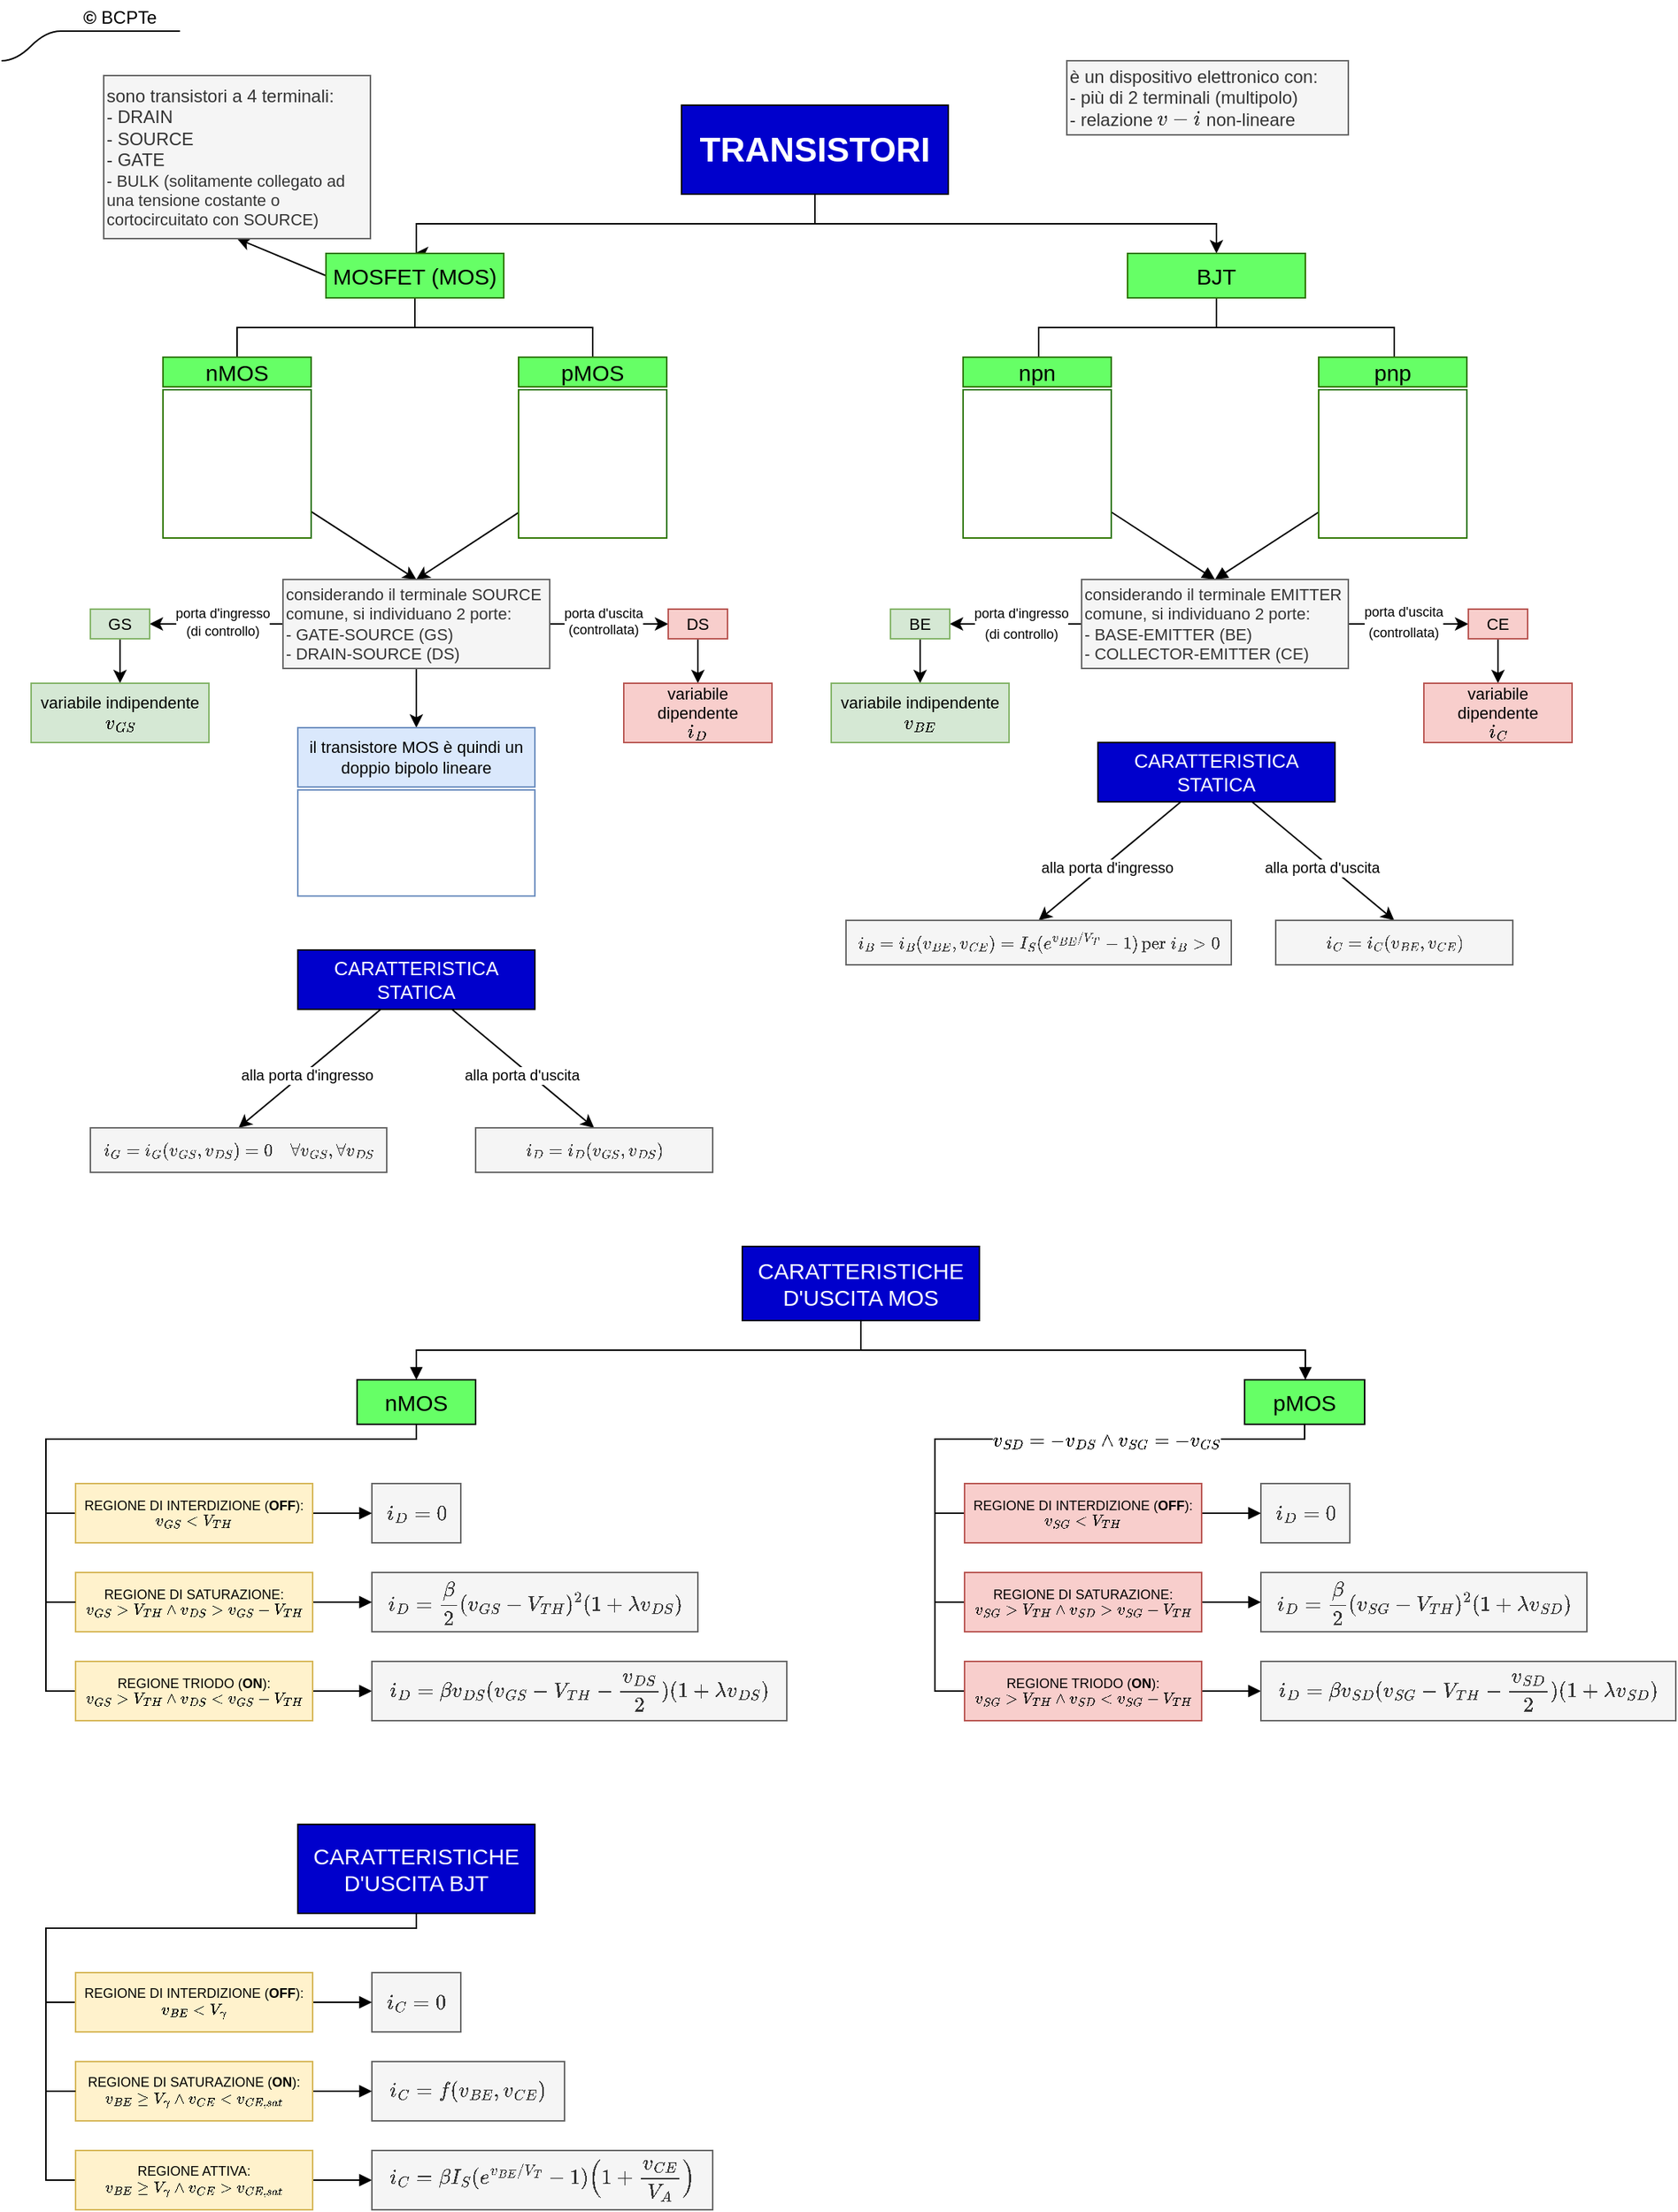 <mxfile version="19.0.0" type="github">
  <diagram id="slHnJ4RoC0adQhZjdGyo" name="Pagina-1">
    <mxGraphModel dx="4023" dy="2303" grid="1" gridSize="10" guides="1" tooltips="1" connect="1" arrows="1" fold="1" page="1" pageScale="1" pageWidth="1169" pageHeight="827" math="1" shadow="0">
      <root>
        <mxCell id="0" />
        <mxCell id="1" parent="0" />
        <mxCell id="GKCKslpy26udIbWONHnp-12" style="edgeStyle=orthogonalEdgeStyle;rounded=0;orthogonalLoop=1;jettySize=auto;html=1;entryX=0.5;entryY=0;entryDx=0;entryDy=0;fontSize=15;fontColor=#000000;" parent="1" source="GKCKslpy26udIbWONHnp-1" target="GKCKslpy26udIbWONHnp-9" edge="1">
          <mxGeometry relative="1" as="geometry">
            <Array as="points">
              <mxPoint x="549" y="150" />
              <mxPoint x="280" y="150" />
              <mxPoint x="280" y="170" />
            </Array>
          </mxGeometry>
        </mxCell>
        <mxCell id="GKCKslpy26udIbWONHnp-13" style="edgeStyle=orthogonalEdgeStyle;rounded=0;orthogonalLoop=1;jettySize=auto;html=1;entryX=0.5;entryY=0;entryDx=0;entryDy=0;fontSize=15;fontColor=#000000;" parent="1" source="GKCKslpy26udIbWONHnp-1" target="GKCKslpy26udIbWONHnp-10" edge="1">
          <mxGeometry relative="1" as="geometry">
            <Array as="points">
              <mxPoint x="549" y="150" />
              <mxPoint x="820" y="150" />
            </Array>
          </mxGeometry>
        </mxCell>
        <mxCell id="GKCKslpy26udIbWONHnp-1" value="&lt;b&gt;TRANSISTORI&lt;/b&gt;" style="whiteSpace=wrap;html=1;fontSize=23;fillColor=#0000CC;fontColor=#FFFFFF;" parent="1" vertex="1">
          <mxGeometry x="459" y="70" width="180" height="60" as="geometry" />
        </mxCell>
        <mxCell id="GKCKslpy26udIbWONHnp-4" value="&lt;b&gt;&lt;span class=&quot;mw-redirect&quot;&gt;©&lt;/span&gt;&lt;/b&gt; BCPTe" style="whiteSpace=wrap;html=1;shape=partialRectangle;top=0;left=0;bottom=1;right=0;points=[[0,1],[1,1]];fillColor=none;align=center;verticalAlign=bottom;routingCenterY=0.5;snapToPoint=1;recursiveResize=0;autosize=1;treeFolding=1;treeMoving=1;newEdgeStyle={&quot;edgeStyle&quot;:&quot;entityRelationEdgeStyle&quot;,&quot;startArrow&quot;:&quot;none&quot;,&quot;endArrow&quot;:&quot;none&quot;,&quot;segment&quot;:10,&quot;curved&quot;:1};" parent="1" vertex="1">
          <mxGeometry x="40" width="80" height="20" as="geometry" />
        </mxCell>
        <mxCell id="GKCKslpy26udIbWONHnp-5" value="" style="edgeStyle=entityRelationEdgeStyle;startArrow=none;endArrow=none;segment=10;curved=1;rounded=0;" parent="1" target="GKCKslpy26udIbWONHnp-4" edge="1">
          <mxGeometry relative="1" as="geometry">
            <mxPoint y="40" as="sourcePoint" />
          </mxGeometry>
        </mxCell>
        <mxCell id="GKCKslpy26udIbWONHnp-6" value="&lt;div style=&quot;&quot; align=&quot;left&quot;&gt;&lt;font style=&quot;font-size: 12px;&quot;&gt;è un dispositivo elettronico con:&lt;br&gt;&lt;/font&gt;&lt;/div&gt;&lt;font style=&quot;font-size: 12px;&quot;&gt;- più di 2 terminali (multipolo)&lt;br&gt;- relazione \(v-i\) non-lineare&lt;/font&gt;" style="whiteSpace=wrap;html=1;strokeColor=#666666;fillColor=#f5f5f5;align=left;fontColor=#333333;" parent="1" vertex="1">
          <mxGeometry x="719" y="40" width="190" height="50" as="geometry" />
        </mxCell>
        <mxCell id="GKCKslpy26udIbWONHnp-16" style="edgeStyle=orthogonalEdgeStyle;rounded=0;orthogonalLoop=1;jettySize=auto;html=1;entryX=0.5;entryY=0;entryDx=0;entryDy=0;fontSize=15;fontColor=#000000;endArrow=none;endFill=0;" parent="1" source="GKCKslpy26udIbWONHnp-9" target="GKCKslpy26udIbWONHnp-14" edge="1">
          <mxGeometry relative="1" as="geometry">
            <Array as="points">
              <mxPoint x="279" y="220" />
              <mxPoint x="159" y="220" />
            </Array>
          </mxGeometry>
        </mxCell>
        <mxCell id="GKCKslpy26udIbWONHnp-17" style="edgeStyle=orthogonalEdgeStyle;rounded=0;orthogonalLoop=1;jettySize=auto;html=1;entryX=0.5;entryY=0;entryDx=0;entryDy=0;fontSize=15;fontColor=#000000;endArrow=none;endFill=0;" parent="1" source="GKCKslpy26udIbWONHnp-9" target="GKCKslpy26udIbWONHnp-15" edge="1">
          <mxGeometry relative="1" as="geometry">
            <Array as="points">
              <mxPoint x="279" y="220" />
              <mxPoint x="399" y="220" />
            </Array>
          </mxGeometry>
        </mxCell>
        <mxCell id="Byet9GKhUcZKY6ZSXrdh-2" style="rounded=0;orthogonalLoop=1;jettySize=auto;html=1;entryX=0.5;entryY=1;entryDx=0;entryDy=0;exitX=0;exitY=0.5;exitDx=0;exitDy=0;" parent="1" source="GKCKslpy26udIbWONHnp-9" target="Byet9GKhUcZKY6ZSXrdh-1" edge="1">
          <mxGeometry relative="1" as="geometry" />
        </mxCell>
        <mxCell id="GKCKslpy26udIbWONHnp-9" value="&lt;font style=&quot;font-size: 15px;&quot;&gt;MOSFET (MOS)&lt;br style=&quot;font-size: 15px;&quot;&gt;&lt;/font&gt;" style="whiteSpace=wrap;html=1;fontSize=15;fontColor=#000000;fillColor=#66FF66;strokeColor=#2D7600;verticalAlign=middle;align=center;" parent="1" vertex="1">
          <mxGeometry x="219" y="170" width="120" height="30" as="geometry" />
        </mxCell>
        <mxCell id="X2BhTEOmSYzgq8DDmFFD-74" style="edgeStyle=orthogonalEdgeStyle;rounded=0;orthogonalLoop=1;jettySize=auto;html=1;entryX=0.5;entryY=0;entryDx=0;entryDy=0;fontSize=11;fontColor=#000000;endArrow=none;endFill=0;" edge="1" parent="1" source="GKCKslpy26udIbWONHnp-10" target="X2BhTEOmSYzgq8DDmFFD-69">
          <mxGeometry relative="1" as="geometry">
            <Array as="points">
              <mxPoint x="820" y="220" />
              <mxPoint x="700" y="220" />
              <mxPoint x="700" y="240" />
            </Array>
          </mxGeometry>
        </mxCell>
        <mxCell id="X2BhTEOmSYzgq8DDmFFD-75" style="edgeStyle=orthogonalEdgeStyle;rounded=0;orthogonalLoop=1;jettySize=auto;html=1;entryX=0.5;entryY=0;entryDx=0;entryDy=0;fontSize=11;fontColor=#000000;endArrow=none;endFill=0;" edge="1" parent="1" source="GKCKslpy26udIbWONHnp-10" target="X2BhTEOmSYzgq8DDmFFD-70">
          <mxGeometry relative="1" as="geometry">
            <Array as="points">
              <mxPoint x="820" y="220" />
              <mxPoint x="940" y="220" />
              <mxPoint x="940" y="240" />
            </Array>
          </mxGeometry>
        </mxCell>
        <mxCell id="GKCKslpy26udIbWONHnp-10" value="BJT" style="whiteSpace=wrap;html=1;fontSize=15;fontColor=#000000;fillColor=#66FF66;strokeColor=#2D7600;" parent="1" vertex="1">
          <mxGeometry x="760" y="170" width="120" height="30" as="geometry" />
        </mxCell>
        <mxCell id="GKCKslpy26udIbWONHnp-14" value="nMOS" style="whiteSpace=wrap;html=1;fontSize=15;fontColor=#000000;strokeColor=#2D7600;fillColor=#66FF66;" parent="1" vertex="1">
          <mxGeometry x="109" y="240" width="100" height="20" as="geometry" />
        </mxCell>
        <mxCell id="GKCKslpy26udIbWONHnp-15" value="&lt;div&gt;pMOS&lt;/div&gt;" style="whiteSpace=wrap;html=1;fontSize=15;fontColor=#000000;strokeColor=#2D7600;fillColor=#66FF66;" parent="1" vertex="1">
          <mxGeometry x="349" y="240" width="100" height="20" as="geometry" />
        </mxCell>
        <mxCell id="Byet9GKhUcZKY6ZSXrdh-12" style="edgeStyle=none;rounded=0;orthogonalLoop=1;jettySize=auto;html=1;fontSize=11;entryX=0.5;entryY=0;entryDx=0;entryDy=0;" parent="1" source="xVxi0OHTIi938xalqr-v-1" target="Byet9GKhUcZKY6ZSXrdh-6" edge="1">
          <mxGeometry relative="1" as="geometry">
            <mxPoint x="280" y="430" as="targetPoint" />
          </mxGeometry>
        </mxCell>
        <mxCell id="xVxi0OHTIi938xalqr-v-1" value="" style="shape=image;verticalLabelPosition=bottom;labelBackgroundColor=default;verticalAlign=middle;aspect=fixed;imageAspect=0;image=https://raw.githubusercontent.com/BCPTe/SETM/main/images/05/pmos_simbolo.png;imageBorder=#2D7600;perimeterSpacing=0;" parent="1" vertex="1">
          <mxGeometry x="349" y="262" width="100" height="100" as="geometry" />
        </mxCell>
        <mxCell id="Byet9GKhUcZKY6ZSXrdh-11" style="edgeStyle=none;rounded=0;orthogonalLoop=1;jettySize=auto;html=1;entryX=0.5;entryY=0;entryDx=0;entryDy=0;fontSize=11;" parent="1" source="DFONRw64RP-OTkSRBfMr-1" target="Byet9GKhUcZKY6ZSXrdh-6" edge="1">
          <mxGeometry relative="1" as="geometry" />
        </mxCell>
        <mxCell id="DFONRw64RP-OTkSRBfMr-1" value="" style="shape=image;verticalLabelPosition=bottom;labelBackgroundColor=default;verticalAlign=top;aspect=fixed;imageAspect=0;image=https://raw.githubusercontent.com/BCPTe/SETM/main/images/05/nmos_simbolo.png;imageBorder=#2D7600;" parent="1" vertex="1">
          <mxGeometry x="109" y="262" width="100" height="100" as="geometry" />
        </mxCell>
        <mxCell id="Byet9GKhUcZKY6ZSXrdh-1" value="&lt;div&gt;sono transistori a 4 terminali:&lt;/div&gt;&lt;div&gt;- DRAIN&lt;/div&gt;&lt;div&gt;- SOURCE&lt;/div&gt;&lt;div&gt;- GATE&lt;/div&gt;&lt;div style=&quot;font-size: 11px;&quot;&gt;- BULK &lt;font style=&quot;font-size: 11px;&quot;&gt;(solitamente collegato ad una tensione costante o cortocircuitato con SOURCE)&lt;/font&gt;&lt;br&gt;&lt;/div&gt;" style="whiteSpace=wrap;html=1;align=left;fillColor=#f5f5f5;fontColor=#333333;strokeColor=#666666;" parent="1" vertex="1">
          <mxGeometry x="69" y="50" width="180" height="110" as="geometry" />
        </mxCell>
        <mxCell id="Byet9GKhUcZKY6ZSXrdh-14" value="" style="edgeStyle=none;rounded=0;orthogonalLoop=1;jettySize=auto;html=1;fontSize=11;" parent="1" source="Byet9GKhUcZKY6ZSXrdh-6" target="Byet9GKhUcZKY6ZSXrdh-13" edge="1">
          <mxGeometry relative="1" as="geometry" />
        </mxCell>
        <mxCell id="Byet9GKhUcZKY6ZSXrdh-17" value="" style="edgeStyle=none;rounded=0;orthogonalLoop=1;jettySize=auto;html=1;fontSize=11;" parent="1" source="Byet9GKhUcZKY6ZSXrdh-6" target="Byet9GKhUcZKY6ZSXrdh-16" edge="1">
          <mxGeometry relative="1" as="geometry" />
        </mxCell>
        <mxCell id="Byet9GKhUcZKY6ZSXrdh-18" value="&lt;div&gt;&lt;font style=&quot;font-size: 9px;&quot;&gt;porta d&#39;ingresso&lt;/font&gt;&lt;/div&gt;&lt;div&gt;&lt;font style=&quot;font-size: 9px;&quot;&gt;(di controllo)&lt;/font&gt;&lt;/div&gt;" style="edgeLabel;html=1;align=center;verticalAlign=middle;resizable=0;points=[];fontSize=10;" parent="Byet9GKhUcZKY6ZSXrdh-17" vertex="1" connectable="0">
          <mxGeometry x="0.238" y="-1" relative="1" as="geometry">
            <mxPoint x="14" y="-1" as="offset" />
          </mxGeometry>
        </mxCell>
        <mxCell id="Byet9GKhUcZKY6ZSXrdh-22" value="" style="edgeStyle=none;rounded=0;orthogonalLoop=1;jettySize=auto;html=1;fontSize=9;" parent="1" source="Byet9GKhUcZKY6ZSXrdh-6" target="Byet9GKhUcZKY6ZSXrdh-21" edge="1">
          <mxGeometry relative="1" as="geometry" />
        </mxCell>
        <mxCell id="Byet9GKhUcZKY6ZSXrdh-23" value="&lt;div&gt;porta d&#39;uscita&lt;/div&gt;&lt;div&gt;(controllata)&lt;/div&gt;" style="edgeLabel;html=1;align=center;verticalAlign=middle;resizable=0;points=[];fontSize=9;" parent="Byet9GKhUcZKY6ZSXrdh-22" vertex="1" connectable="0">
          <mxGeometry x="-0.531" y="-2" relative="1" as="geometry">
            <mxPoint x="17" y="-4" as="offset" />
          </mxGeometry>
        </mxCell>
        <mxCell id="Byet9GKhUcZKY6ZSXrdh-6" value="&lt;div align=&quot;left&quot;&gt;considerando il terminale SOURCE comune, si individuano 2 porte:&lt;/div&gt;&lt;div align=&quot;left&quot;&gt;- GATE-SOURCE (GS)&lt;/div&gt;&lt;div align=&quot;left&quot;&gt;- DRAIN-SOURCE (DS)&lt;br&gt;&lt;/div&gt;" style="whiteSpace=wrap;html=1;fontSize=11;align=left;fillColor=#f5f5f5;fontColor=#333333;strokeColor=#666666;" parent="1" vertex="1">
          <mxGeometry x="190" y="390" width="180" height="60" as="geometry" />
        </mxCell>
        <mxCell id="Byet9GKhUcZKY6ZSXrdh-13" value="&lt;div align=&quot;center&quot;&gt;il transistore MOS è quindi un doppio bipolo lineare&lt;/div&gt;" style="whiteSpace=wrap;html=1;fontSize=11;align=center;fillColor=#dae8fc;strokeColor=#6c8ebf;" parent="1" vertex="1">
          <mxGeometry x="200" y="490" width="160" height="40" as="geometry" />
        </mxCell>
        <mxCell id="Byet9GKhUcZKY6ZSXrdh-15" value="" style="shape=image;verticalLabelPosition=bottom;labelBackgroundColor=default;verticalAlign=top;aspect=fixed;imageAspect=0;image=https://raw.githubusercontent.com/BCPTe/SETM/main/images/05/mos_doppiobipolo.png;imageBorder=#6C8EBF;" parent="1" vertex="1">
          <mxGeometry x="200" y="532" width="160" height="71.6" as="geometry" />
        </mxCell>
        <mxCell id="Byet9GKhUcZKY6ZSXrdh-25" value="" style="edgeStyle=none;rounded=0;orthogonalLoop=1;jettySize=auto;html=1;fontSize=9;" parent="1" source="Byet9GKhUcZKY6ZSXrdh-16" edge="1">
          <mxGeometry relative="1" as="geometry">
            <mxPoint x="80" y="460" as="targetPoint" />
          </mxGeometry>
        </mxCell>
        <mxCell id="Byet9GKhUcZKY6ZSXrdh-16" value="&lt;div align=&quot;center&quot;&gt;GS&lt;/div&gt;" style="whiteSpace=wrap;html=1;fontSize=11;align=center;fillColor=#d5e8d4;strokeColor=#82b366;" parent="1" vertex="1">
          <mxGeometry x="60" y="410" width="40" height="20" as="geometry" />
        </mxCell>
        <mxCell id="Byet9GKhUcZKY6ZSXrdh-27" value="" style="edgeStyle=none;rounded=0;orthogonalLoop=1;jettySize=auto;html=1;fontSize=9;exitX=0.5;exitY=1;exitDx=0;exitDy=0;entryX=0.5;entryY=0;entryDx=0;entryDy=0;" parent="1" source="Byet9GKhUcZKY6ZSXrdh-21" target="Byet9GKhUcZKY6ZSXrdh-26" edge="1">
          <mxGeometry relative="1" as="geometry">
            <mxPoint x="488.66" y="430" as="sourcePoint" />
            <mxPoint x="488.66" y="460" as="targetPoint" />
          </mxGeometry>
        </mxCell>
        <mxCell id="Byet9GKhUcZKY6ZSXrdh-21" value="&lt;div align=&quot;center&quot;&gt;DS&lt;/div&gt;" style="whiteSpace=wrap;html=1;fontSize=11;align=center;fillColor=#f8cecc;strokeColor=#b85450;" parent="1" vertex="1">
          <mxGeometry x="450" y="410" width="40" height="20" as="geometry" />
        </mxCell>
        <mxCell id="Byet9GKhUcZKY6ZSXrdh-24" value="&lt;div&gt;variabile indipendente&lt;/div&gt;&lt;div&gt;\(v_{GS}\)&lt;br&gt;&lt;/div&gt;" style="whiteSpace=wrap;html=1;fontSize=11;fillColor=#d5e8d4;strokeColor=#82b366;" parent="1" vertex="1">
          <mxGeometry x="20" y="460" width="120" height="40" as="geometry" />
        </mxCell>
        <mxCell id="Byet9GKhUcZKY6ZSXrdh-26" value="&lt;div&gt;variabile dipendente&lt;/div&gt;&lt;div&gt;\(i_D\)&lt;br&gt;&lt;/div&gt;" style="whiteSpace=wrap;html=1;fontSize=11;fillColor=#f8cecc;strokeColor=#b85450;" parent="1" vertex="1">
          <mxGeometry x="420" y="460" width="100" height="40" as="geometry" />
        </mxCell>
        <mxCell id="Byet9GKhUcZKY6ZSXrdh-38" style="edgeStyle=none;rounded=0;orthogonalLoop=1;jettySize=auto;html=1;entryX=0.5;entryY=0;entryDx=0;entryDy=0;fontSize=10;" parent="1" source="Byet9GKhUcZKY6ZSXrdh-33" target="Byet9GKhUcZKY6ZSXrdh-36" edge="1">
          <mxGeometry relative="1" as="geometry" />
        </mxCell>
        <mxCell id="Byet9GKhUcZKY6ZSXrdh-39" value="alla porta d&#39;ingresso" style="edgeLabel;html=1;align=center;verticalAlign=middle;resizable=0;points=[];fontSize=10;" parent="Byet9GKhUcZKY6ZSXrdh-38" vertex="1" connectable="0">
          <mxGeometry x="0.23" y="2" relative="1" as="geometry">
            <mxPoint x="8" y="-7" as="offset" />
          </mxGeometry>
        </mxCell>
        <mxCell id="Byet9GKhUcZKY6ZSXrdh-42" style="edgeStyle=none;rounded=0;orthogonalLoop=1;jettySize=auto;html=1;entryX=0.5;entryY=0;entryDx=0;entryDy=0;fontSize=10;" parent="1" source="Byet9GKhUcZKY6ZSXrdh-33" target="Byet9GKhUcZKY6ZSXrdh-37" edge="1">
          <mxGeometry relative="1" as="geometry" />
        </mxCell>
        <mxCell id="Byet9GKhUcZKY6ZSXrdh-43" value="alla porta d&#39;uscita" style="edgeLabel;html=1;align=center;verticalAlign=middle;resizable=0;points=[];fontSize=10;" parent="Byet9GKhUcZKY6ZSXrdh-42" vertex="1" connectable="0">
          <mxGeometry x="-0.073" y="-1" relative="1" as="geometry">
            <mxPoint x="3" y="6" as="offset" />
          </mxGeometry>
        </mxCell>
        <mxCell id="Byet9GKhUcZKY6ZSXrdh-33" value="&lt;div style=&quot;font-size: 13px;&quot;&gt;&lt;font style=&quot;font-size: 13px;&quot;&gt;CARATTERISTICA STATICA&lt;br&gt;&lt;/font&gt;&lt;/div&gt;" style="whiteSpace=wrap;html=1;fontSize=23;fillColor=#0000CC;fontColor=#FFFFFF;" parent="1" vertex="1">
          <mxGeometry x="200" y="640" width="160" height="40" as="geometry" />
        </mxCell>
        <mxCell id="Byet9GKhUcZKY6ZSXrdh-36" value="$$i_G = i_G(v_{GS},v_{DS}) = 0 \quad \forall v_{GS}, \forall v_{DS}$$" style="text;whiteSpace=wrap;html=1;fontSize=10;verticalAlign=middle;align=center;labelBorderColor=none;strokeColor=#666666;strokeWidth=1;fillColor=#f5f5f5;fontColor=#333333;" parent="1" vertex="1">
          <mxGeometry x="60" y="760" width="200" height="30" as="geometry" />
        </mxCell>
        <mxCell id="Byet9GKhUcZKY6ZSXrdh-37" value="$$i_D = i_D(v_{GS},v_{DS})$$" style="text;whiteSpace=wrap;html=1;fontSize=10;verticalAlign=middle;align=center;labelBorderColor=none;strokeColor=#666666;strokeWidth=1;fillColor=#f5f5f5;fontColor=#333333;" parent="1" vertex="1">
          <mxGeometry x="320" y="760" width="160" height="30" as="geometry" />
        </mxCell>
        <mxCell id="X2BhTEOmSYzgq8DDmFFD-45" style="edgeStyle=orthogonalEdgeStyle;rounded=0;orthogonalLoop=1;jettySize=auto;html=1;entryX=0;entryY=0.5;entryDx=0;entryDy=0;fontSize=12;fontColor=#000000;endArrow=none;endFill=0;" edge="1" parent="1" source="X2BhTEOmSYzgq8DDmFFD-2" target="X2BhTEOmSYzgq8DDmFFD-13">
          <mxGeometry relative="1" as="geometry">
            <Array as="points">
              <mxPoint x="280" y="970" />
              <mxPoint x="30" y="970" />
              <mxPoint x="30" y="1140" />
            </Array>
          </mxGeometry>
        </mxCell>
        <mxCell id="X2BhTEOmSYzgq8DDmFFD-52" style="edgeStyle=orthogonalEdgeStyle;rounded=0;orthogonalLoop=1;jettySize=auto;html=1;entryX=0;entryY=0.5;entryDx=0;entryDy=0;fontSize=12;fontColor=#000000;endArrow=none;endFill=0;" edge="1" parent="1" source="X2BhTEOmSYzgq8DDmFFD-2" target="X2BhTEOmSYzgq8DDmFFD-12">
          <mxGeometry relative="1" as="geometry">
            <Array as="points">
              <mxPoint x="280" y="970" />
              <mxPoint x="30" y="970" />
              <mxPoint x="30" y="1020" />
            </Array>
          </mxGeometry>
        </mxCell>
        <mxCell id="X2BhTEOmSYzgq8DDmFFD-2" value="nMOS" style="whiteSpace=wrap;html=1;fontSize=15;fillColor=#66FF66;fontColor=#000000;" vertex="1" parent="1">
          <mxGeometry x="240" y="930" width="80" height="30" as="geometry" />
        </mxCell>
        <mxCell id="X2BhTEOmSYzgq8DDmFFD-3" value="$$i_D = 0$$" style="whiteSpace=wrap;html=1;strokeColor=#666666;fillColor=#f5f5f5;fontColor=#333333;" vertex="1" parent="1">
          <mxGeometry x="250" y="1000" width="60" height="40" as="geometry" />
        </mxCell>
        <mxCell id="X2BhTEOmSYzgq8DDmFFD-5" value="$$i_D = \frac{\beta}{2}(v_{GS}-V_{TH})^2(1+\lambda v_{DS})$$" style="whiteSpace=wrap;html=1;strokeColor=#666666;fillColor=#f5f5f5;fontColor=#333333;" vertex="1" parent="1">
          <mxGeometry x="250" y="1060" width="220" height="40" as="geometry" />
        </mxCell>
        <mxCell id="X2BhTEOmSYzgq8DDmFFD-47" style="edgeStyle=orthogonalEdgeStyle;rounded=0;orthogonalLoop=1;jettySize=auto;html=1;fontSize=12;fontColor=#000000;endArrow=block;endFill=1;entryX=0;entryY=0.5;entryDx=0;entryDy=0;" edge="1" parent="1" source="X2BhTEOmSYzgq8DDmFFD-12" target="X2BhTEOmSYzgq8DDmFFD-3">
          <mxGeometry relative="1" as="geometry">
            <mxPoint x="240" y="1020" as="targetPoint" />
          </mxGeometry>
        </mxCell>
        <mxCell id="X2BhTEOmSYzgq8DDmFFD-12" value="&lt;div style=&quot;font-size: 9px;&quot;&gt;REGIONE DI INTERDIZIONE (&lt;b&gt;OFF&lt;/b&gt;):&lt;/div&gt;&lt;div style=&quot;font-size: 9px;&quot;&gt;\( v_{GS} &amp;lt; V_{TH} \)&lt;br style=&quot;font-size: 9px;&quot;&gt;&lt;/div&gt;" style="whiteSpace=wrap;html=1;fontSize=9;fillColor=#fff2cc;strokeColor=#d6b656;" vertex="1" parent="1">
          <mxGeometry x="50" y="1000" width="160" height="40" as="geometry" />
        </mxCell>
        <mxCell id="X2BhTEOmSYzgq8DDmFFD-49" style="edgeStyle=orthogonalEdgeStyle;rounded=0;orthogonalLoop=1;jettySize=auto;html=1;fontSize=12;fontColor=#000000;endArrow=block;endFill=1;entryX=0;entryY=0.5;entryDx=0;entryDy=0;" edge="1" parent="1" source="X2BhTEOmSYzgq8DDmFFD-13" target="X2BhTEOmSYzgq8DDmFFD-46">
          <mxGeometry relative="1" as="geometry">
            <mxPoint x="240" y="1140" as="targetPoint" />
          </mxGeometry>
        </mxCell>
        <mxCell id="X2BhTEOmSYzgq8DDmFFD-13" value="&lt;div style=&quot;font-size: 9px;&quot;&gt;REGIONE TRIODO (&lt;b&gt;ON&lt;/b&gt;):&lt;/div&gt;&lt;div style=&quot;font-size: 9px;&quot;&gt;\( v_{GS} &amp;gt; V_{TH} \wedge v_{DS} &amp;lt; v_{GS}-V_{TH} \)&lt;br style=&quot;font-size: 9px;&quot;&gt;&lt;/div&gt;" style="whiteSpace=wrap;html=1;fontSize=9;fillColor=#fff2cc;strokeColor=#d6b656;" vertex="1" parent="1">
          <mxGeometry x="50" y="1120" width="160" height="40" as="geometry" />
        </mxCell>
        <mxCell id="X2BhTEOmSYzgq8DDmFFD-48" style="edgeStyle=orthogonalEdgeStyle;rounded=0;orthogonalLoop=1;jettySize=auto;html=1;fontSize=12;fontColor=#000000;endArrow=block;endFill=1;entryX=0;entryY=0.5;entryDx=0;entryDy=0;" edge="1" parent="1" source="X2BhTEOmSYzgq8DDmFFD-14" target="X2BhTEOmSYzgq8DDmFFD-5">
          <mxGeometry relative="1" as="geometry">
            <mxPoint x="240" y="1080" as="targetPoint" />
          </mxGeometry>
        </mxCell>
        <mxCell id="X2BhTEOmSYzgq8DDmFFD-14" value="&lt;div style=&quot;font-size: 9px;&quot;&gt;REGIONE DI SATURAZIONE:&lt;/div&gt;&lt;div style=&quot;font-size: 9px;&quot;&gt;\( v_{GS} &amp;gt; V_{TH} \wedge v_{DS} &amp;gt; v_{GS}-V_{TH} \)&lt;/div&gt;" style="whiteSpace=wrap;html=1;fontSize=9;fillColor=#fff2cc;strokeColor=#d6b656;" vertex="1" parent="1">
          <mxGeometry x="50" y="1060" width="160" height="40" as="geometry" />
        </mxCell>
        <mxCell id="X2BhTEOmSYzgq8DDmFFD-41" style="edgeStyle=orthogonalEdgeStyle;rounded=0;orthogonalLoop=1;jettySize=auto;html=1;entryX=0.5;entryY=0;entryDx=0;entryDy=0;fontSize=9;fontColor=#000000;endArrow=block;endFill=1;" edge="1" parent="1" source="X2BhTEOmSYzgq8DDmFFD-20" target="X2BhTEOmSYzgq8DDmFFD-2">
          <mxGeometry relative="1" as="geometry">
            <Array as="points">
              <mxPoint x="580" y="910" />
              <mxPoint x="280" y="910" />
            </Array>
          </mxGeometry>
        </mxCell>
        <mxCell id="X2BhTEOmSYzgq8DDmFFD-42" style="edgeStyle=orthogonalEdgeStyle;rounded=0;orthogonalLoop=1;jettySize=auto;html=1;entryX=0.5;entryY=0;entryDx=0;entryDy=0;fontSize=9;fontColor=#000000;endArrow=block;endFill=1;" edge="1" parent="1" source="X2BhTEOmSYzgq8DDmFFD-20" target="X2BhTEOmSYzgq8DDmFFD-34">
          <mxGeometry relative="1" as="geometry">
            <Array as="points">
              <mxPoint x="580" y="910" />
              <mxPoint x="880" y="910" />
              <mxPoint x="880" y="930" />
            </Array>
          </mxGeometry>
        </mxCell>
        <mxCell id="X2BhTEOmSYzgq8DDmFFD-20" value="&lt;div style=&quot;font-size: 15px;&quot;&gt;&lt;font style=&quot;font-size: 15px;&quot;&gt;CARATTERISTICHE D&#39;USCITA MOS&lt;br style=&quot;font-size: 15px;&quot;&gt;&lt;/font&gt;&lt;/div&gt;" style="whiteSpace=wrap;html=1;fontSize=15;fillColor=#0000CC;fontColor=#FFFFFF;" vertex="1" parent="1">
          <mxGeometry x="500" y="840" width="160" height="50" as="geometry" />
        </mxCell>
        <mxCell id="X2BhTEOmSYzgq8DDmFFD-64" style="edgeStyle=orthogonalEdgeStyle;rounded=0;orthogonalLoop=1;jettySize=auto;html=1;entryX=0;entryY=0.5;entryDx=0;entryDy=0;fontSize=12;fontColor=#000000;endArrow=none;endFill=0;" edge="1" parent="1" source="X2BhTEOmSYzgq8DDmFFD-34" target="X2BhTEOmSYzgq8DDmFFD-58">
          <mxGeometry relative="1" as="geometry">
            <Array as="points">
              <mxPoint x="880" y="970" />
              <mxPoint x="630" y="970" />
              <mxPoint x="630" y="1020" />
            </Array>
          </mxGeometry>
        </mxCell>
        <mxCell id="X2BhTEOmSYzgq8DDmFFD-65" style="edgeStyle=orthogonalEdgeStyle;rounded=0;orthogonalLoop=1;jettySize=auto;html=1;entryX=0;entryY=0.5;entryDx=0;entryDy=0;fontSize=12;fontColor=#000000;endArrow=none;endFill=0;" edge="1" parent="1" source="X2BhTEOmSYzgq8DDmFFD-34" target="X2BhTEOmSYzgq8DDmFFD-62">
          <mxGeometry relative="1" as="geometry">
            <Array as="points">
              <mxPoint x="880" y="970" />
              <mxPoint x="630" y="970" />
              <mxPoint x="630" y="1080" />
            </Array>
          </mxGeometry>
        </mxCell>
        <mxCell id="X2BhTEOmSYzgq8DDmFFD-66" style="edgeStyle=orthogonalEdgeStyle;rounded=0;orthogonalLoop=1;jettySize=auto;html=1;entryX=0;entryY=0.5;entryDx=0;entryDy=0;fontSize=12;fontColor=#000000;endArrow=none;endFill=0;" edge="1" parent="1">
          <mxGeometry relative="1" as="geometry">
            <mxPoint x="879.52" y="960" as="sourcePoint" />
            <mxPoint x="650" y="1140" as="targetPoint" />
            <Array as="points">
              <mxPoint x="880" y="970" />
              <mxPoint x="630" y="970" />
              <mxPoint x="630" y="1140" />
            </Array>
          </mxGeometry>
        </mxCell>
        <mxCell id="X2BhTEOmSYzgq8DDmFFD-68" value="$$v_{SD} = -v_{DS} \wedge v_{SG} = -v_{GS}$$" style="edgeLabel;html=1;align=center;verticalAlign=middle;resizable=0;points=[];fontSize=11;fontColor=#000000;labelBackgroundColor=default;spacing=2;spacingLeft=0;labelBorderColor=none;" vertex="1" connectable="0" parent="X2BhTEOmSYzgq8DDmFFD-66">
          <mxGeometry x="-0.201" y="1" relative="1" as="geometry">
            <mxPoint x="35" as="offset" />
          </mxGeometry>
        </mxCell>
        <mxCell id="X2BhTEOmSYzgq8DDmFFD-34" value="pMOS" style="whiteSpace=wrap;html=1;fontSize=15;fillColor=#66FF66;fontColor=#000000;" vertex="1" parent="1">
          <mxGeometry x="839" y="930" width="81" height="30" as="geometry" />
        </mxCell>
        <mxCell id="X2BhTEOmSYzgq8DDmFFD-46" value="$$i_D = \beta v_{DS}(v_{GS}-V_{TH}-\frac{v_{DS}}{2}) (1+\lambda v_{DS})$$" style="text;whiteSpace=wrap;html=1;fontSize=12;fontColor=#333333;verticalAlign=middle;align=center;fillColor=#f5f5f5;strokeColor=#666666;" vertex="1" parent="1">
          <mxGeometry x="250" y="1120" width="280" height="40" as="geometry" />
        </mxCell>
        <mxCell id="X2BhTEOmSYzgq8DDmFFD-51" style="edgeStyle=orthogonalEdgeStyle;rounded=0;orthogonalLoop=1;jettySize=auto;html=1;entryX=0;entryY=0.5;entryDx=0;entryDy=0;fontSize=12;fontColor=#000000;endArrow=none;endFill=0;" edge="1" parent="1" target="X2BhTEOmSYzgq8DDmFFD-14">
          <mxGeometry relative="1" as="geometry">
            <mxPoint x="289.742" y="959.99" as="sourcePoint" />
            <mxPoint x="30.23" y="1079.99" as="targetPoint" />
            <Array as="points">
              <mxPoint x="280" y="960" />
              <mxPoint x="280" y="970" />
              <mxPoint x="30" y="970" />
              <mxPoint x="30" y="1080" />
            </Array>
          </mxGeometry>
        </mxCell>
        <mxCell id="X2BhTEOmSYzgq8DDmFFD-55" value="$$i_D = 0$$" style="whiteSpace=wrap;html=1;strokeColor=#666666;fillColor=#f5f5f5;fontColor=#333333;" vertex="1" parent="1">
          <mxGeometry x="850" y="1000" width="60" height="40" as="geometry" />
        </mxCell>
        <mxCell id="X2BhTEOmSYzgq8DDmFFD-56" value="$$i_D = \frac{\beta}{2}(v_{SG}-V_{TH})^2(1+\lambda v_{SD})$$" style="whiteSpace=wrap;html=1;strokeColor=#666666;fillColor=#f5f5f5;fontColor=#333333;" vertex="1" parent="1">
          <mxGeometry x="850" y="1060" width="220" height="40" as="geometry" />
        </mxCell>
        <mxCell id="X2BhTEOmSYzgq8DDmFFD-57" style="edgeStyle=orthogonalEdgeStyle;rounded=0;orthogonalLoop=1;jettySize=auto;html=1;fontSize=12;fontColor=#000000;endArrow=block;endFill=1;entryX=0;entryY=0.5;entryDx=0;entryDy=0;" edge="1" source="X2BhTEOmSYzgq8DDmFFD-58" target="X2BhTEOmSYzgq8DDmFFD-55" parent="1">
          <mxGeometry relative="1" as="geometry">
            <mxPoint x="840" y="1020" as="targetPoint" />
          </mxGeometry>
        </mxCell>
        <mxCell id="X2BhTEOmSYzgq8DDmFFD-58" value="&lt;div style=&quot;font-size: 9px;&quot;&gt;REGIONE DI INTERDIZIONE (&lt;b&gt;OFF&lt;/b&gt;):&lt;/div&gt;&lt;div style=&quot;font-size: 9px;&quot;&gt;\( v_{SG} &amp;lt; V_{TH} \)&lt;br style=&quot;font-size: 9px;&quot;&gt;&lt;/div&gt;" style="whiteSpace=wrap;html=1;fontSize=9;fillColor=#f8cecc;strokeColor=#b85450;" vertex="1" parent="1">
          <mxGeometry x="650" y="1000" width="160" height="40" as="geometry" />
        </mxCell>
        <mxCell id="X2BhTEOmSYzgq8DDmFFD-59" style="edgeStyle=orthogonalEdgeStyle;rounded=0;orthogonalLoop=1;jettySize=auto;html=1;fontSize=12;fontColor=#000000;endArrow=block;endFill=1;entryX=0;entryY=0.5;entryDx=0;entryDy=0;" edge="1" source="X2BhTEOmSYzgq8DDmFFD-60" parent="1">
          <mxGeometry relative="1" as="geometry">
            <mxPoint x="850" y="1140" as="targetPoint" />
          </mxGeometry>
        </mxCell>
        <mxCell id="X2BhTEOmSYzgq8DDmFFD-60" value="&lt;div style=&quot;font-size: 9px;&quot;&gt;REGIONE TRIODO (&lt;b&gt;ON&lt;/b&gt;):&lt;/div&gt;&lt;div style=&quot;font-size: 9px;&quot;&gt;\( v_{SG} &amp;gt; V_{TH} \wedge v_{SD} &amp;lt; v_{SG}-V_{TH} \)&lt;br style=&quot;font-size: 9px;&quot;&gt;&lt;/div&gt;" style="whiteSpace=wrap;html=1;fontSize=9;fillColor=#f8cecc;strokeColor=#b85450;" vertex="1" parent="1">
          <mxGeometry x="650" y="1120" width="160" height="40" as="geometry" />
        </mxCell>
        <mxCell id="X2BhTEOmSYzgq8DDmFFD-61" style="edgeStyle=orthogonalEdgeStyle;rounded=0;orthogonalLoop=1;jettySize=auto;html=1;fontSize=12;fontColor=#000000;endArrow=block;endFill=1;entryX=0;entryY=0.5;entryDx=0;entryDy=0;" edge="1" source="X2BhTEOmSYzgq8DDmFFD-62" target="X2BhTEOmSYzgq8DDmFFD-56" parent="1">
          <mxGeometry relative="1" as="geometry">
            <mxPoint x="840" y="1080" as="targetPoint" />
          </mxGeometry>
        </mxCell>
        <mxCell id="X2BhTEOmSYzgq8DDmFFD-62" value="&lt;div style=&quot;font-size: 9px;&quot;&gt;REGIONE DI SATURAZIONE:&lt;/div&gt;&lt;div style=&quot;font-size: 9px;&quot;&gt;\( v_{SG} &amp;gt; V_{TH} \wedge v_{SD} &amp;gt; v_{SG}-V_{TH} \)&lt;/div&gt;" style="whiteSpace=wrap;html=1;fontSize=9;fillColor=#f8cecc;strokeColor=#b85450;" vertex="1" parent="1">
          <mxGeometry x="650" y="1060" width="160" height="40" as="geometry" />
        </mxCell>
        <mxCell id="X2BhTEOmSYzgq8DDmFFD-63" value="$$i_D = \beta v_{SD}(v_{SG}-V_{TH}-\frac{v_{SD}}{2}) (1+\lambda v_{SD})$$" style="text;whiteSpace=wrap;html=1;fontSize=12;fontColor=#333333;verticalAlign=middle;align=center;fillColor=#f5f5f5;strokeColor=#666666;" vertex="1" parent="1">
          <mxGeometry x="850" y="1120" width="280" height="40" as="geometry" />
        </mxCell>
        <mxCell id="X2BhTEOmSYzgq8DDmFFD-69" value="npn" style="whiteSpace=wrap;html=1;fontSize=15;fontColor=#000000;strokeColor=#2D7600;fillColor=#66FF66;" vertex="1" parent="1">
          <mxGeometry x="649" y="240" width="100" height="20" as="geometry" />
        </mxCell>
        <mxCell id="X2BhTEOmSYzgq8DDmFFD-70" value="pnp" style="whiteSpace=wrap;html=1;fontSize=15;fontColor=#000000;strokeColor=#2D7600;fillColor=#66FF66;" vertex="1" parent="1">
          <mxGeometry x="889" y="240" width="100" height="20" as="geometry" />
        </mxCell>
        <mxCell id="X2BhTEOmSYzgq8DDmFFD-81" style="edgeStyle=none;rounded=0;orthogonalLoop=1;jettySize=auto;html=1;entryX=0.5;entryY=0;entryDx=0;entryDy=0;fontSize=11;fontColor=#000000;endArrow=block;endFill=1;" edge="1" parent="1" source="X2BhTEOmSYzgq8DDmFFD-71" target="X2BhTEOmSYzgq8DDmFFD-76">
          <mxGeometry relative="1" as="geometry" />
        </mxCell>
        <mxCell id="X2BhTEOmSYzgq8DDmFFD-71" value="" style="shape=image;verticalLabelPosition=bottom;labelBackgroundColor=default;verticalAlign=middle;aspect=fixed;imageAspect=0;image=https://raw.githubusercontent.com/BCPTe/SETM/main/images/05/pnp_simbolo.png;imageBorder=#2D7600;perimeterSpacing=0;" vertex="1" parent="1">
          <mxGeometry x="889" y="262" width="100" height="100" as="geometry" />
        </mxCell>
        <mxCell id="X2BhTEOmSYzgq8DDmFFD-80" style="edgeStyle=none;rounded=0;orthogonalLoop=1;jettySize=auto;html=1;entryX=0.5;entryY=0;entryDx=0;entryDy=0;fontSize=11;fontColor=#000000;endArrow=block;endFill=1;" edge="1" parent="1" source="X2BhTEOmSYzgq8DDmFFD-72" target="X2BhTEOmSYzgq8DDmFFD-76">
          <mxGeometry relative="1" as="geometry" />
        </mxCell>
        <mxCell id="X2BhTEOmSYzgq8DDmFFD-72" value="" style="shape=image;verticalLabelPosition=bottom;labelBackgroundColor=default;verticalAlign=top;aspect=fixed;imageAspect=0;image=https://raw.githubusercontent.com/BCPTe/SETM/main/images/05/npn_simbolo.png;imageBorder=#2D7600;" vertex="1" parent="1">
          <mxGeometry x="649" y="262" width="100" height="100" as="geometry" />
        </mxCell>
        <mxCell id="X2BhTEOmSYzgq8DDmFFD-92" style="edgeStyle=none;rounded=0;orthogonalLoop=1;jettySize=auto;html=1;entryX=1;entryY=0.5;entryDx=0;entryDy=0;fontSize=11;fontColor=#000000;endArrow=classic;endFill=1;" edge="1" parent="1" source="X2BhTEOmSYzgq8DDmFFD-76" target="X2BhTEOmSYzgq8DDmFFD-90">
          <mxGeometry relative="1" as="geometry" />
        </mxCell>
        <mxCell id="X2BhTEOmSYzgq8DDmFFD-93" value="&lt;div&gt;&lt;font style=&quot;font-size: 9px;&quot;&gt;porta d&#39;ingresso&lt;/font&gt;&lt;/div&gt;&lt;div&gt;&lt;font style=&quot;font-size: 9px;&quot;&gt;(di controllo)&lt;/font&gt;&lt;/div&gt;" style="edgeLabel;html=1;align=center;verticalAlign=middle;resizable=0;points=[];fontSize=11;fontColor=#000000;" vertex="1" connectable="0" parent="X2BhTEOmSYzgq8DDmFFD-92">
          <mxGeometry x="-0.103" relative="1" as="geometry">
            <mxPoint x="-1" y="-1" as="offset" />
          </mxGeometry>
        </mxCell>
        <mxCell id="X2BhTEOmSYzgq8DDmFFD-95" style="edgeStyle=none;rounded=0;orthogonalLoop=1;jettySize=auto;html=1;entryX=0;entryY=0.5;entryDx=0;entryDy=0;fontSize=11;fontColor=#000000;endArrow=classic;endFill=1;" edge="1" parent="1" source="X2BhTEOmSYzgq8DDmFFD-76" target="X2BhTEOmSYzgq8DDmFFD-86">
          <mxGeometry relative="1" as="geometry" />
        </mxCell>
        <mxCell id="X2BhTEOmSYzgq8DDmFFD-96" value="&lt;div&gt;&lt;font style=&quot;font-size: 9px;&quot;&gt;porta d&#39;uscita&lt;/font&gt;&lt;/div&gt;&lt;div&gt;&lt;font style=&quot;font-size: 9px;&quot;&gt;(controllata)&lt;/font&gt;&lt;/div&gt;" style="edgeLabel;html=1;align=center;verticalAlign=middle;resizable=0;points=[];fontSize=11;fontColor=#000000;" vertex="1" connectable="0" parent="X2BhTEOmSYzgq8DDmFFD-95">
          <mxGeometry x="-0.272" y="-1" relative="1" as="geometry">
            <mxPoint x="7" y="-3" as="offset" />
          </mxGeometry>
        </mxCell>
        <mxCell id="X2BhTEOmSYzgq8DDmFFD-76" value="&lt;div align=&quot;left&quot;&gt;considerando il terminale EMITTER comune, si individuano 2 porte:&lt;/div&gt;&lt;div align=&quot;left&quot;&gt;- BASE-EMITTER (BE)&lt;/div&gt;&lt;div align=&quot;left&quot;&gt;- COLLECTOR-EMITTER (CE)&lt;br&gt;&lt;/div&gt;" style="whiteSpace=wrap;html=1;fontSize=11;align=left;fillColor=#f5f5f5;fontColor=#333333;strokeColor=#666666;" vertex="1" parent="1">
          <mxGeometry x="729" y="390" width="180" height="60" as="geometry" />
        </mxCell>
        <mxCell id="X2BhTEOmSYzgq8DDmFFD-85" value="" style="edgeStyle=none;rounded=0;orthogonalLoop=1;jettySize=auto;html=1;fontSize=9;exitX=0.5;exitY=1;exitDx=0;exitDy=0;entryX=0.5;entryY=0;entryDx=0;entryDy=0;" edge="1" source="X2BhTEOmSYzgq8DDmFFD-86" target="X2BhTEOmSYzgq8DDmFFD-87" parent="1">
          <mxGeometry relative="1" as="geometry">
            <mxPoint x="1071.49" y="434" as="sourcePoint" />
            <mxPoint x="1071.49" y="464" as="targetPoint" />
          </mxGeometry>
        </mxCell>
        <mxCell id="X2BhTEOmSYzgq8DDmFFD-86" value="CE" style="whiteSpace=wrap;html=1;fontSize=11;align=center;fillColor=#f8cecc;strokeColor=#b85450;" vertex="1" parent="1">
          <mxGeometry x="990" y="410" width="40" height="20" as="geometry" />
        </mxCell>
        <mxCell id="X2BhTEOmSYzgq8DDmFFD-87" value="&lt;div&gt;variabile dipendente&lt;/div&gt;&lt;div&gt;\(i_C\)&lt;br&gt;&lt;/div&gt;" style="whiteSpace=wrap;html=1;fontSize=11;fillColor=#f8cecc;strokeColor=#b85450;" vertex="1" parent="1">
          <mxGeometry x="960" y="460" width="100" height="40" as="geometry" />
        </mxCell>
        <mxCell id="X2BhTEOmSYzgq8DDmFFD-89" value="" style="edgeStyle=none;rounded=0;orthogonalLoop=1;jettySize=auto;html=1;fontSize=9;entryX=0.5;entryY=0;entryDx=0;entryDy=0;" edge="1" source="X2BhTEOmSYzgq8DDmFFD-90" parent="1" target="X2BhTEOmSYzgq8DDmFFD-91">
          <mxGeometry relative="1" as="geometry">
            <mxPoint x="570" y="464" as="targetPoint" />
          </mxGeometry>
        </mxCell>
        <mxCell id="X2BhTEOmSYzgq8DDmFFD-90" value="BE" style="whiteSpace=wrap;html=1;fontSize=11;align=center;fillColor=#d5e8d4;strokeColor=#82b366;" vertex="1" parent="1">
          <mxGeometry x="600" y="410" width="40" height="20" as="geometry" />
        </mxCell>
        <mxCell id="X2BhTEOmSYzgq8DDmFFD-91" value="&lt;div&gt;variabile indipendente&lt;/div&gt;&lt;div&gt;\(v_{BE}\)&lt;br&gt;&lt;/div&gt;" style="whiteSpace=wrap;html=1;fontSize=11;fillColor=#d5e8d4;strokeColor=#82b366;" vertex="1" parent="1">
          <mxGeometry x="560" y="460" width="120" height="40" as="geometry" />
        </mxCell>
        <mxCell id="X2BhTEOmSYzgq8DDmFFD-98" style="edgeStyle=none;rounded=0;orthogonalLoop=1;jettySize=auto;html=1;entryX=0.5;entryY=0;entryDx=0;entryDy=0;fontSize=10;" edge="1" source="X2BhTEOmSYzgq8DDmFFD-102" target="X2BhTEOmSYzgq8DDmFFD-103" parent="1">
          <mxGeometry relative="1" as="geometry" />
        </mxCell>
        <mxCell id="X2BhTEOmSYzgq8DDmFFD-99" value="alla porta d&#39;ingresso" style="edgeLabel;html=1;align=center;verticalAlign=middle;resizable=0;points=[];fontSize=10;" vertex="1" connectable="0" parent="X2BhTEOmSYzgq8DDmFFD-98">
          <mxGeometry x="0.23" y="2" relative="1" as="geometry">
            <mxPoint x="8" y="-7" as="offset" />
          </mxGeometry>
        </mxCell>
        <mxCell id="X2BhTEOmSYzgq8DDmFFD-100" style="edgeStyle=none;rounded=0;orthogonalLoop=1;jettySize=auto;html=1;entryX=0.5;entryY=0;entryDx=0;entryDy=0;fontSize=10;" edge="1" source="X2BhTEOmSYzgq8DDmFFD-102" target="X2BhTEOmSYzgq8DDmFFD-104" parent="1">
          <mxGeometry relative="1" as="geometry" />
        </mxCell>
        <mxCell id="X2BhTEOmSYzgq8DDmFFD-101" value="alla porta d&#39;uscita" style="edgeLabel;html=1;align=center;verticalAlign=middle;resizable=0;points=[];fontSize=10;" vertex="1" connectable="0" parent="X2BhTEOmSYzgq8DDmFFD-100">
          <mxGeometry x="-0.073" y="-1" relative="1" as="geometry">
            <mxPoint x="3" y="6" as="offset" />
          </mxGeometry>
        </mxCell>
        <mxCell id="X2BhTEOmSYzgq8DDmFFD-102" value="&lt;div style=&quot;font-size: 13px;&quot;&gt;&lt;font style=&quot;font-size: 13px;&quot;&gt;CARATTERISTICA STATICA&lt;br&gt;&lt;/font&gt;&lt;/div&gt;" style="whiteSpace=wrap;html=1;fontSize=23;fillColor=#0000CC;fontColor=#FFFFFF;" vertex="1" parent="1">
          <mxGeometry x="740" y="500" width="160" height="40" as="geometry" />
        </mxCell>
        <mxCell id="X2BhTEOmSYzgq8DDmFFD-103" value="$$i_B = i_B(v_{BE},v_{CE}) = I_S(e^{v_{BE}/V_T}-1) \, \text{per $i_B&amp;gt;0$}$$" style="text;whiteSpace=wrap;html=1;fontSize=10;verticalAlign=middle;align=center;labelBorderColor=none;strokeColor=#666666;strokeWidth=1;fillColor=#f5f5f5;fontColor=#333333;" vertex="1" parent="1">
          <mxGeometry x="570" y="620" width="260" height="30" as="geometry" />
        </mxCell>
        <mxCell id="X2BhTEOmSYzgq8DDmFFD-104" value="$$i_C = i_C(v_{BE},v_{CE})$$" style="text;whiteSpace=wrap;html=1;fontSize=10;verticalAlign=middle;align=center;labelBorderColor=none;strokeColor=#666666;strokeWidth=1;fillColor=#f5f5f5;fontColor=#333333;" vertex="1" parent="1">
          <mxGeometry x="860" y="620" width="160" height="30" as="geometry" />
        </mxCell>
        <mxCell id="X2BhTEOmSYzgq8DDmFFD-105" style="edgeStyle=orthogonalEdgeStyle;rounded=0;orthogonalLoop=1;jettySize=auto;html=1;entryX=0;entryY=0.5;entryDx=0;entryDy=0;fontSize=12;fontColor=#000000;endArrow=none;endFill=0;" edge="1" source="X2BhTEOmSYzgq8DDmFFD-107" target="X2BhTEOmSYzgq8DDmFFD-113" parent="1">
          <mxGeometry relative="1" as="geometry">
            <Array as="points">
              <mxPoint x="280" y="1300" />
              <mxPoint x="30" y="1300" />
              <mxPoint x="30" y="1470" />
            </Array>
          </mxGeometry>
        </mxCell>
        <mxCell id="X2BhTEOmSYzgq8DDmFFD-106" style="edgeStyle=orthogonalEdgeStyle;rounded=0;orthogonalLoop=1;jettySize=auto;html=1;entryX=0;entryY=0.5;entryDx=0;entryDy=0;fontSize=12;fontColor=#000000;endArrow=none;endFill=0;" edge="1" source="X2BhTEOmSYzgq8DDmFFD-107" target="X2BhTEOmSYzgq8DDmFFD-111" parent="1">
          <mxGeometry relative="1" as="geometry">
            <Array as="points">
              <mxPoint x="280" y="1300" />
              <mxPoint x="30" y="1300" />
              <mxPoint x="30" y="1350" />
            </Array>
          </mxGeometry>
        </mxCell>
        <mxCell id="X2BhTEOmSYzgq8DDmFFD-107" value="&lt;div style=&quot;font-size: 15px;&quot;&gt;&lt;font style=&quot;font-size: 15px;&quot;&gt;CARATTERISTICHE D&#39;USCITA BJT&lt;br style=&quot;font-size: 15px;&quot;&gt;&lt;/font&gt;&lt;/div&gt;" style="whiteSpace=wrap;html=1;fontSize=15;fillColor=#0000CC;fontColor=#FFFFFF;" vertex="1" parent="1">
          <mxGeometry x="200" y="1230" width="160" height="60" as="geometry" />
        </mxCell>
        <mxCell id="X2BhTEOmSYzgq8DDmFFD-108" value="$$i_C = 0$$" style="whiteSpace=wrap;html=1;strokeColor=#666666;fillColor=#f5f5f5;fontColor=#333333;" vertex="1" parent="1">
          <mxGeometry x="250" y="1330" width="60" height="40" as="geometry" />
        </mxCell>
        <mxCell id="X2BhTEOmSYzgq8DDmFFD-109" value="$$i_C = f(v_{BE},v_{CE})$$" style="whiteSpace=wrap;html=1;strokeColor=#666666;fillColor=#f5f5f5;fontColor=#333333;" vertex="1" parent="1">
          <mxGeometry x="250" y="1390" width="130" height="40" as="geometry" />
        </mxCell>
        <mxCell id="X2BhTEOmSYzgq8DDmFFD-110" style="edgeStyle=orthogonalEdgeStyle;rounded=0;orthogonalLoop=1;jettySize=auto;html=1;fontSize=12;fontColor=#000000;endArrow=block;endFill=1;entryX=0;entryY=0.5;entryDx=0;entryDy=0;" edge="1" source="X2BhTEOmSYzgq8DDmFFD-111" target="X2BhTEOmSYzgq8DDmFFD-108" parent="1">
          <mxGeometry relative="1" as="geometry">
            <mxPoint x="240" y="1350" as="targetPoint" />
          </mxGeometry>
        </mxCell>
        <mxCell id="X2BhTEOmSYzgq8DDmFFD-111" value="&lt;div style=&quot;font-size: 9px;&quot;&gt;REGIONE DI INTERDIZIONE (&lt;b&gt;OFF&lt;/b&gt;):&lt;/div&gt;&lt;div style=&quot;font-size: 9px;&quot;&gt;\( v_{BE} &amp;lt; V_{\gamma} \)&lt;br style=&quot;font-size: 9px;&quot;&gt;&lt;/div&gt;" style="whiteSpace=wrap;html=1;fontSize=9;fillColor=#fff2cc;strokeColor=#d6b656;" vertex="1" parent="1">
          <mxGeometry x="50" y="1330" width="160" height="40" as="geometry" />
        </mxCell>
        <mxCell id="X2BhTEOmSYzgq8DDmFFD-112" style="edgeStyle=orthogonalEdgeStyle;rounded=0;orthogonalLoop=1;jettySize=auto;html=1;fontSize=12;fontColor=#000000;endArrow=block;endFill=1;entryX=0;entryY=0.5;entryDx=0;entryDy=0;" edge="1" source="X2BhTEOmSYzgq8DDmFFD-113" target="X2BhTEOmSYzgq8DDmFFD-124" parent="1">
          <mxGeometry relative="1" as="geometry">
            <mxPoint x="240" y="1470" as="targetPoint" />
          </mxGeometry>
        </mxCell>
        <mxCell id="X2BhTEOmSYzgq8DDmFFD-113" value="&lt;div style=&quot;font-size: 9px;&quot;&gt;REGIONE ATTIVA:&lt;/div&gt;&lt;div style=&quot;font-size: 9px;&quot;&gt;\( v_{BE} \ge V_{\gamma} \wedge v_{CE} &amp;gt; v_{CE,sat} \)&lt;/div&gt;" style="whiteSpace=wrap;html=1;fontSize=9;fillColor=#fff2cc;strokeColor=#d6b656;" vertex="1" parent="1">
          <mxGeometry x="50" y="1450" width="160" height="40" as="geometry" />
        </mxCell>
        <mxCell id="X2BhTEOmSYzgq8DDmFFD-114" style="edgeStyle=orthogonalEdgeStyle;rounded=0;orthogonalLoop=1;jettySize=auto;html=1;fontSize=12;fontColor=#000000;endArrow=block;endFill=1;entryX=0;entryY=0.5;entryDx=0;entryDy=0;" edge="1" source="X2BhTEOmSYzgq8DDmFFD-115" target="X2BhTEOmSYzgq8DDmFFD-109" parent="1">
          <mxGeometry relative="1" as="geometry">
            <mxPoint x="240" y="1410" as="targetPoint" />
          </mxGeometry>
        </mxCell>
        <mxCell id="X2BhTEOmSYzgq8DDmFFD-115" value="&lt;div style=&quot;font-size: 9px;&quot;&gt;REGIONE DI SATURAZIONE (&lt;b&gt;ON&lt;/b&gt;):&lt;/div&gt;&lt;div style=&quot;font-size: 9px;&quot;&gt;\( v_{BE} \ge V_{\gamma} \wedge v_{CE} &amp;lt; v_{CE,sat} \)&lt;/div&gt;" style="whiteSpace=wrap;html=1;fontSize=9;fillColor=#fff2cc;strokeColor=#d6b656;" vertex="1" parent="1">
          <mxGeometry x="50" y="1390" width="160" height="40" as="geometry" />
        </mxCell>
        <mxCell id="X2BhTEOmSYzgq8DDmFFD-119" style="edgeStyle=orthogonalEdgeStyle;rounded=0;orthogonalLoop=1;jettySize=auto;html=1;entryX=0;entryY=0.5;entryDx=0;entryDy=0;fontSize=12;fontColor=#000000;endArrow=none;endFill=0;" edge="1" target="X2BhTEOmSYzgq8DDmFFD-129" parent="1">
          <mxGeometry relative="1" as="geometry">
            <mxPoint x="879.5" y="1420" as="sourcePoint" />
            <Array as="points">
              <mxPoint x="880" y="1430" />
              <mxPoint x="630" y="1430" />
              <mxPoint x="630" y="1480" />
            </Array>
          </mxGeometry>
        </mxCell>
        <mxCell id="X2BhTEOmSYzgq8DDmFFD-120" style="edgeStyle=orthogonalEdgeStyle;rounded=0;orthogonalLoop=1;jettySize=auto;html=1;entryX=0;entryY=0.5;entryDx=0;entryDy=0;fontSize=12;fontColor=#000000;endArrow=none;endFill=0;" edge="1" target="X2BhTEOmSYzgq8DDmFFD-133" parent="1">
          <mxGeometry relative="1" as="geometry">
            <mxPoint x="879.5" y="1420" as="sourcePoint" />
            <Array as="points">
              <mxPoint x="880" y="1430" />
              <mxPoint x="630" y="1430" />
              <mxPoint x="630" y="1540" />
            </Array>
          </mxGeometry>
        </mxCell>
        <mxCell id="X2BhTEOmSYzgq8DDmFFD-124" value="$$i_C = \beta I_S(e^{v_{BE}/V_T} - 1) \Big(1+\frac{v_{CE}}{V_A} \Big)$$" style="text;whiteSpace=wrap;html=1;fontSize=12;fontColor=#333333;verticalAlign=middle;align=center;fillColor=#f5f5f5;strokeColor=#666666;" vertex="1" parent="1">
          <mxGeometry x="250" y="1450" width="230" height="40" as="geometry" />
        </mxCell>
        <mxCell id="X2BhTEOmSYzgq8DDmFFD-125" style="edgeStyle=orthogonalEdgeStyle;rounded=0;orthogonalLoop=1;jettySize=auto;html=1;entryX=0;entryY=0.5;entryDx=0;entryDy=0;fontSize=12;fontColor=#000000;endArrow=none;endFill=0;" edge="1" target="X2BhTEOmSYzgq8DDmFFD-115" parent="1">
          <mxGeometry relative="1" as="geometry">
            <mxPoint x="289.742" y="1289.99" as="sourcePoint" />
            <mxPoint x="30.23" y="1409.99" as="targetPoint" />
            <Array as="points">
              <mxPoint x="280" y="1290" />
              <mxPoint x="280" y="1300" />
              <mxPoint x="30" y="1300" />
              <mxPoint x="30" y="1410" />
            </Array>
          </mxGeometry>
        </mxCell>
      </root>
    </mxGraphModel>
  </diagram>
</mxfile>
